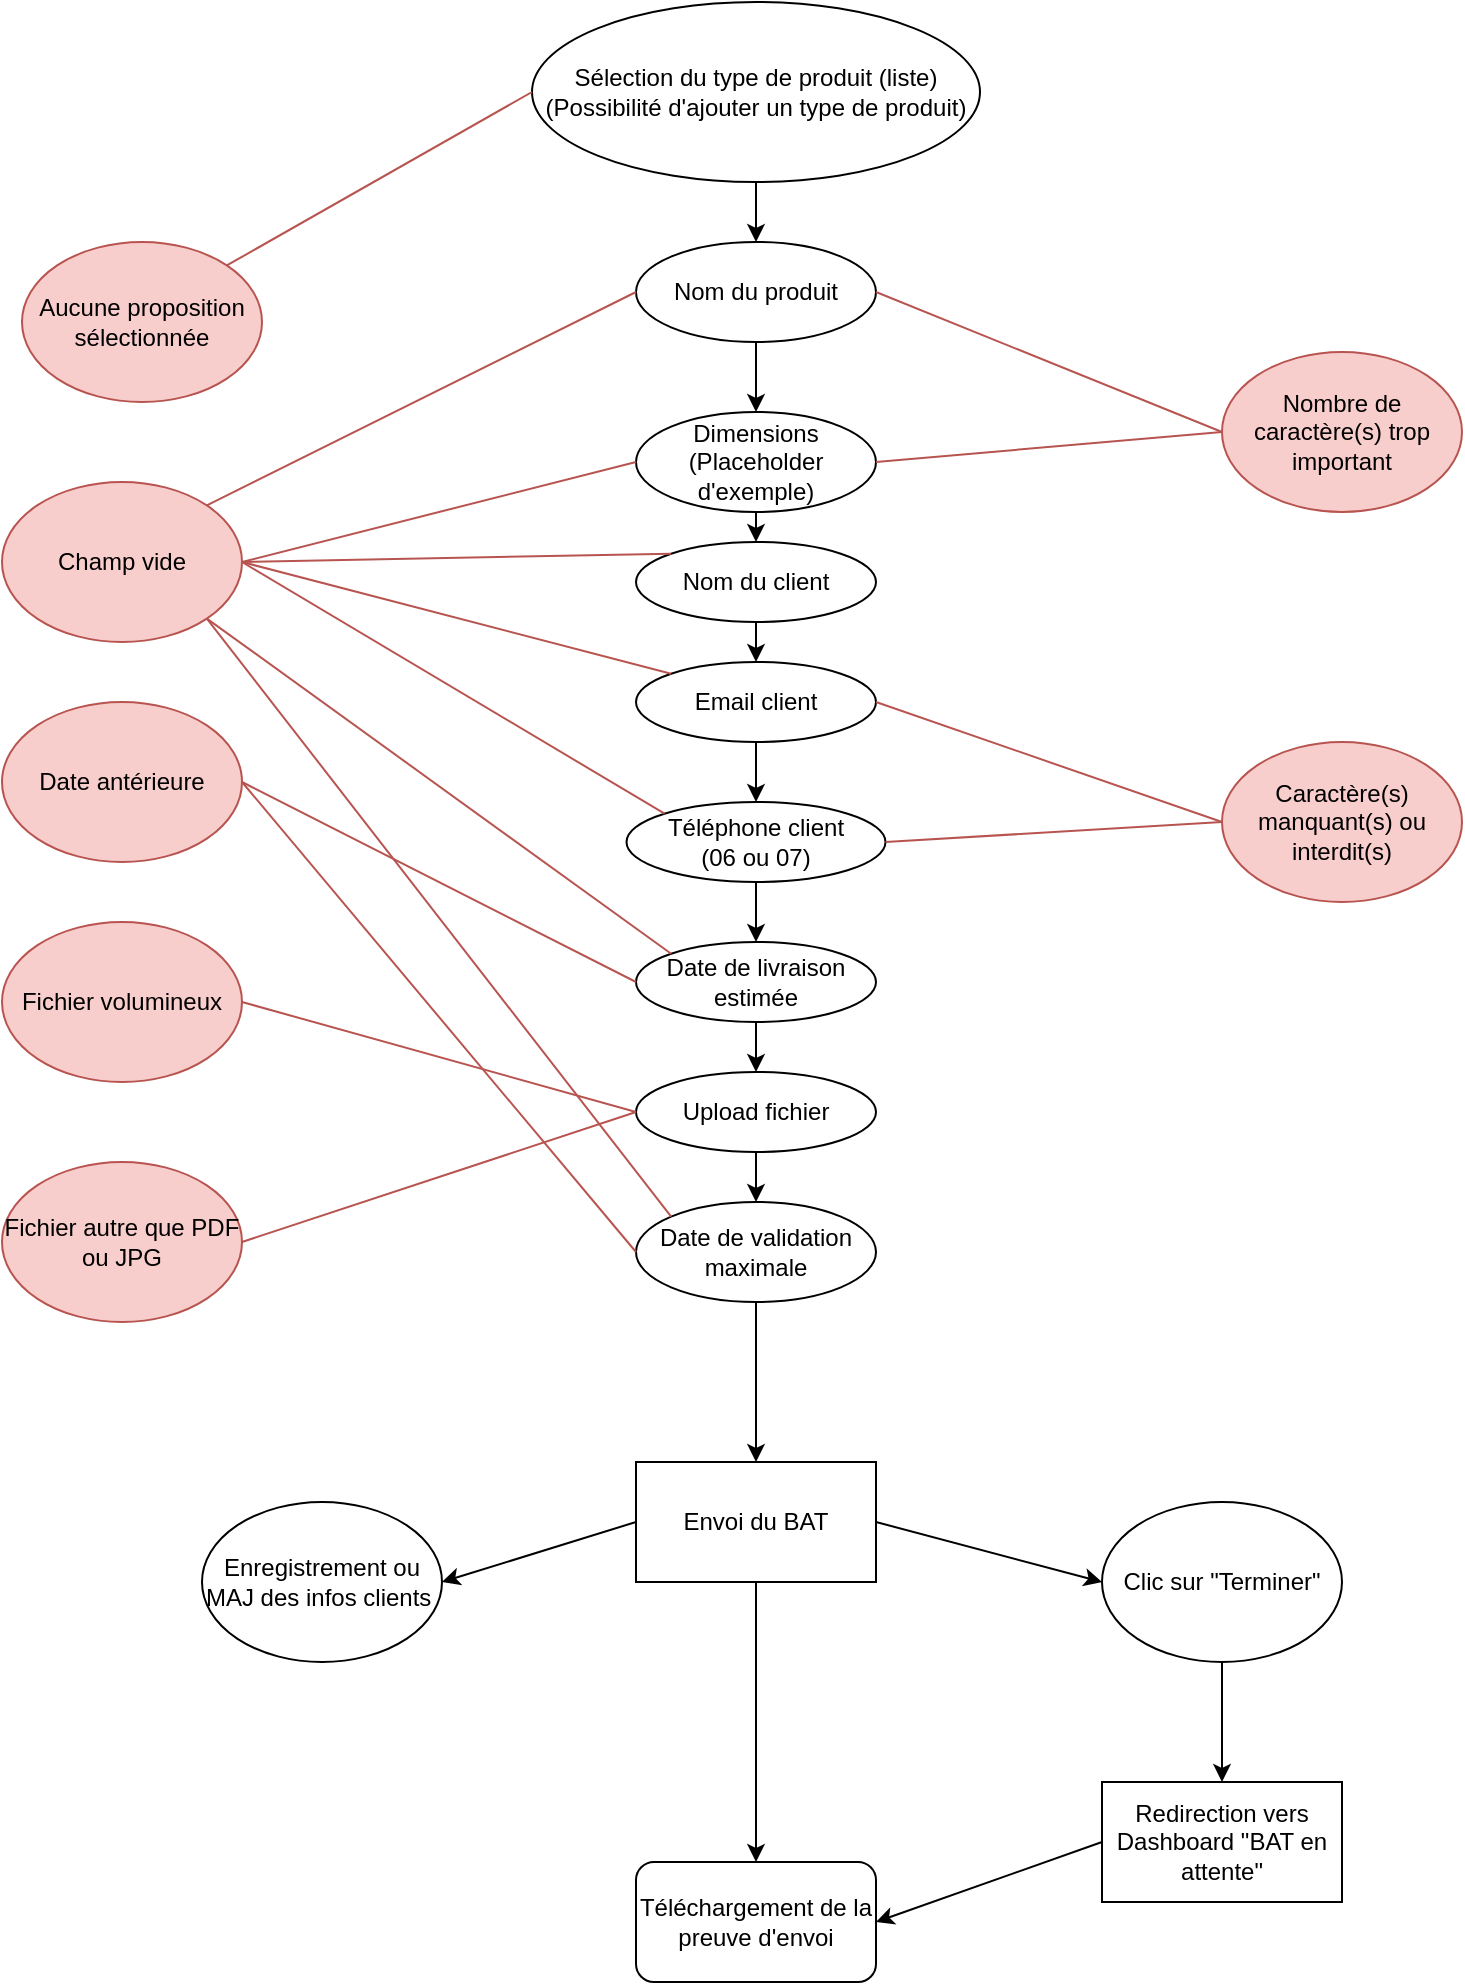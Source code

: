 <mxfile version="14.5.1" type="device"><diagram id="d7sQtXsejuM6UGEVNuEH" name="Page-1"><mxGraphModel dx="1086" dy="816" grid="1" gridSize="10" guides="1" tooltips="1" connect="1" arrows="1" fold="1" page="1" pageScale="1" pageWidth="827" pageHeight="1169" math="0" shadow="0"><root><mxCell id="0"/><mxCell id="1" parent="0"/><mxCell id="m8tOPpRJZW2ETMurDMAU-1" value="Sélection du type de produit (liste)&lt;br&gt;(Possibilité d'ajouter un type de produit)" style="ellipse;whiteSpace=wrap;html=1;" parent="1" vertex="1"><mxGeometry x="285" y="50" width="224" height="90" as="geometry"/></mxCell><mxCell id="m8tOPpRJZW2ETMurDMAU-2" value="Aucune proposition sélectionnée" style="ellipse;whiteSpace=wrap;html=1;fillColor=#f8cecc;strokeColor=#b85450;" parent="1" vertex="1"><mxGeometry x="30" y="170" width="120" height="80" as="geometry"/></mxCell><mxCell id="m8tOPpRJZW2ETMurDMAU-3" value="Champ vide" style="ellipse;whiteSpace=wrap;html=1;fillColor=#f8cecc;strokeColor=#b85450;" parent="1" vertex="1"><mxGeometry x="20" y="290" width="120" height="80" as="geometry"/></mxCell><mxCell id="m8tOPpRJZW2ETMurDMAU-4" value="Date antérieure" style="ellipse;whiteSpace=wrap;html=1;fillColor=#f8cecc;strokeColor=#b85450;" parent="1" vertex="1"><mxGeometry x="20" y="400" width="120" height="80" as="geometry"/></mxCell><mxCell id="m8tOPpRJZW2ETMurDMAU-5" value="Fichier volumineux" style="ellipse;whiteSpace=wrap;html=1;fillColor=#f8cecc;strokeColor=#b85450;" parent="1" vertex="1"><mxGeometry x="20" y="510" width="120" height="80" as="geometry"/></mxCell><mxCell id="m8tOPpRJZW2ETMurDMAU-6" value="Fichier autre que PDF ou JPG" style="ellipse;whiteSpace=wrap;html=1;fillColor=#f8cecc;strokeColor=#b85450;" parent="1" vertex="1"><mxGeometry x="20" y="630" width="120" height="80" as="geometry"/></mxCell><mxCell id="m8tOPpRJZW2ETMurDMAU-7" value="Caractère(s) manquant(s) ou interdit(s)" style="ellipse;whiteSpace=wrap;html=1;fillColor=#f8cecc;strokeColor=#b85450;" parent="1" vertex="1"><mxGeometry x="630" y="420" width="120" height="80" as="geometry"/></mxCell><mxCell id="m8tOPpRJZW2ETMurDMAU-8" value="Nombre de caractère(s) trop important" style="ellipse;whiteSpace=wrap;html=1;fillColor=#f8cecc;strokeColor=#b85450;" parent="1" vertex="1"><mxGeometry x="630" y="225" width="120" height="80" as="geometry"/></mxCell><mxCell id="m8tOPpRJZW2ETMurDMAU-9" value="Nom du produit" style="ellipse;whiteSpace=wrap;html=1;" parent="1" vertex="1"><mxGeometry x="337" y="170" width="120" height="50" as="geometry"/></mxCell><mxCell id="m8tOPpRJZW2ETMurDMAU-10" value="Dimensions (Placeholder d'exemple)" style="ellipse;whiteSpace=wrap;html=1;" parent="1" vertex="1"><mxGeometry x="337" y="255" width="120" height="50" as="geometry"/></mxCell><mxCell id="m8tOPpRJZW2ETMurDMAU-11" value="Nom du client" style="ellipse;whiteSpace=wrap;html=1;" parent="1" vertex="1"><mxGeometry x="337" y="320" width="120" height="40" as="geometry"/></mxCell><mxCell id="m8tOPpRJZW2ETMurDMAU-12" value="Email client" style="ellipse;whiteSpace=wrap;html=1;" parent="1" vertex="1"><mxGeometry x="337" y="380" width="120" height="40" as="geometry"/></mxCell><mxCell id="m8tOPpRJZW2ETMurDMAU-13" value="Téléphone client &lt;br&gt;(06 ou 07)" style="ellipse;whiteSpace=wrap;html=1;" parent="1" vertex="1"><mxGeometry x="332.25" y="450" width="129.5" height="40" as="geometry"/></mxCell><mxCell id="m8tOPpRJZW2ETMurDMAU-14" value="Date de livraison estimée" style="ellipse;whiteSpace=wrap;html=1;" parent="1" vertex="1"><mxGeometry x="337" y="520" width="120" height="40" as="geometry"/></mxCell><mxCell id="m8tOPpRJZW2ETMurDMAU-15" value="Upload fichier" style="ellipse;whiteSpace=wrap;html=1;" parent="1" vertex="1"><mxGeometry x="337" y="585" width="120" height="40" as="geometry"/></mxCell><mxCell id="m8tOPpRJZW2ETMurDMAU-16" value="Date de validation maximale" style="ellipse;whiteSpace=wrap;html=1;" parent="1" vertex="1"><mxGeometry x="337" y="650" width="120" height="50" as="geometry"/></mxCell><mxCell id="m8tOPpRJZW2ETMurDMAU-17" value="Envoi du BAT" style="rounded=0;whiteSpace=wrap;html=1;" parent="1" vertex="1"><mxGeometry x="337" y="780" width="120" height="60" as="geometry"/></mxCell><mxCell id="m8tOPpRJZW2ETMurDMAU-18" value="Enregistrement ou MAJ des infos clients&amp;nbsp;" style="ellipse;whiteSpace=wrap;html=1;" parent="1" vertex="1"><mxGeometry x="120" y="800" width="120" height="80" as="geometry"/></mxCell><mxCell id="m8tOPpRJZW2ETMurDMAU-19" value="Clic sur &quot;Terminer&quot;" style="ellipse;whiteSpace=wrap;html=1;" parent="1" vertex="1"><mxGeometry x="570" y="800" width="120" height="80" as="geometry"/></mxCell><mxCell id="m8tOPpRJZW2ETMurDMAU-20" value="Redirection vers Dashboard &quot;BAT en attente&quot;" style="rounded=0;whiteSpace=wrap;html=1;" parent="1" vertex="1"><mxGeometry x="570" y="940" width="120" height="60" as="geometry"/></mxCell><mxCell id="m8tOPpRJZW2ETMurDMAU-21" value="Téléchargement de la preuve d'envoi" style="rounded=1;whiteSpace=wrap;html=1;" parent="1" vertex="1"><mxGeometry x="337" y="980" width="120" height="60" as="geometry"/></mxCell><mxCell id="m8tOPpRJZW2ETMurDMAU-22" value="" style="endArrow=classic;html=1;exitX=0;exitY=0.5;exitDx=0;exitDy=0;entryX=1;entryY=0.5;entryDx=0;entryDy=0;" parent="1" source="m8tOPpRJZW2ETMurDMAU-17" target="m8tOPpRJZW2ETMurDMAU-18" edge="1"><mxGeometry width="50" height="50" relative="1" as="geometry"><mxPoint x="390" y="750" as="sourcePoint"/><mxPoint x="440" y="700" as="targetPoint"/></mxGeometry></mxCell><mxCell id="m8tOPpRJZW2ETMurDMAU-23" value="" style="endArrow=classic;html=1;exitX=1;exitY=0.5;exitDx=0;exitDy=0;entryX=0;entryY=0.5;entryDx=0;entryDy=0;" parent="1" source="m8tOPpRJZW2ETMurDMAU-17" target="m8tOPpRJZW2ETMurDMAU-19" edge="1"><mxGeometry width="50" height="50" relative="1" as="geometry"><mxPoint x="390" y="750" as="sourcePoint"/><mxPoint x="440" y="700" as="targetPoint"/></mxGeometry></mxCell><mxCell id="m8tOPpRJZW2ETMurDMAU-24" value="" style="endArrow=classic;html=1;exitX=0.5;exitY=1;exitDx=0;exitDy=0;entryX=0.5;entryY=0;entryDx=0;entryDy=0;" parent="1" source="m8tOPpRJZW2ETMurDMAU-19" target="m8tOPpRJZW2ETMurDMAU-20" edge="1"><mxGeometry width="50" height="50" relative="1" as="geometry"><mxPoint x="390" y="750" as="sourcePoint"/><mxPoint x="440" y="700" as="targetPoint"/></mxGeometry></mxCell><mxCell id="m8tOPpRJZW2ETMurDMAU-25" value="" style="endArrow=classic;html=1;exitX=0;exitY=0.5;exitDx=0;exitDy=0;entryX=1;entryY=0.5;entryDx=0;entryDy=0;" parent="1" source="m8tOPpRJZW2ETMurDMAU-20" target="m8tOPpRJZW2ETMurDMAU-21" edge="1"><mxGeometry width="50" height="50" relative="1" as="geometry"><mxPoint x="390" y="750" as="sourcePoint"/><mxPoint x="440" y="700" as="targetPoint"/></mxGeometry></mxCell><mxCell id="m8tOPpRJZW2ETMurDMAU-26" value="" style="endArrow=classic;html=1;exitX=0.5;exitY=1;exitDx=0;exitDy=0;entryX=0.5;entryY=0;entryDx=0;entryDy=0;" parent="1" source="m8tOPpRJZW2ETMurDMAU-17" target="m8tOPpRJZW2ETMurDMAU-21" edge="1"><mxGeometry width="50" height="50" relative="1" as="geometry"><mxPoint x="390" y="750" as="sourcePoint"/><mxPoint x="440" y="700" as="targetPoint"/></mxGeometry></mxCell><mxCell id="m8tOPpRJZW2ETMurDMAU-27" value="" style="endArrow=classic;html=1;exitX=0.5;exitY=1;exitDx=0;exitDy=0;entryX=0.5;entryY=0;entryDx=0;entryDy=0;" parent="1" source="m8tOPpRJZW2ETMurDMAU-16" target="m8tOPpRJZW2ETMurDMAU-17" edge="1"><mxGeometry width="50" height="50" relative="1" as="geometry"><mxPoint x="390" y="750" as="sourcePoint"/><mxPoint x="440" y="700" as="targetPoint"/></mxGeometry></mxCell><mxCell id="m8tOPpRJZW2ETMurDMAU-28" value="" style="endArrow=none;html=1;exitX=0;exitY=0.5;exitDx=0;exitDy=0;entryX=1;entryY=0;entryDx=0;entryDy=0;fillColor=#f8cecc;strokeColor=#b85450;" parent="1" source="m8tOPpRJZW2ETMurDMAU-1" target="m8tOPpRJZW2ETMurDMAU-2" edge="1"><mxGeometry width="50" height="50" relative="1" as="geometry"><mxPoint x="390" y="410" as="sourcePoint"/><mxPoint x="440" y="360" as="targetPoint"/></mxGeometry></mxCell><mxCell id="m8tOPpRJZW2ETMurDMAU-29" value="" style="endArrow=none;html=1;exitX=0;exitY=0.5;exitDx=0;exitDy=0;entryX=1;entryY=0;entryDx=0;entryDy=0;fillColor=#f8cecc;strokeColor=#b85450;" parent="1" source="m8tOPpRJZW2ETMurDMAU-9" target="m8tOPpRJZW2ETMurDMAU-3" edge="1"><mxGeometry width="50" height="50" relative="1" as="geometry"><mxPoint x="300" y="100" as="sourcePoint"/><mxPoint x="142.426" y="141.716" as="targetPoint"/></mxGeometry></mxCell><mxCell id="m8tOPpRJZW2ETMurDMAU-30" value="" style="endArrow=none;html=1;exitX=0;exitY=0.5;exitDx=0;exitDy=0;entryX=1;entryY=0.5;entryDx=0;entryDy=0;fillColor=#f8cecc;strokeColor=#b85450;" parent="1" source="m8tOPpRJZW2ETMurDMAU-8" target="m8tOPpRJZW2ETMurDMAU-9" edge="1"><mxGeometry width="50" height="50" relative="1" as="geometry"><mxPoint x="310" y="110" as="sourcePoint"/><mxPoint x="152.426" y="151.716" as="targetPoint"/></mxGeometry></mxCell><mxCell id="m8tOPpRJZW2ETMurDMAU-32" value="" style="endArrow=none;html=1;exitX=0;exitY=0.5;exitDx=0;exitDy=0;entryX=1;entryY=0.5;entryDx=0;entryDy=0;fillColor=#f8cecc;strokeColor=#b85450;" parent="1" source="m8tOPpRJZW2ETMurDMAU-10" target="m8tOPpRJZW2ETMurDMAU-3" edge="1"><mxGeometry width="50" height="50" relative="1" as="geometry"><mxPoint x="330" y="130" as="sourcePoint"/><mxPoint x="172.426" y="171.716" as="targetPoint"/></mxGeometry></mxCell><mxCell id="m8tOPpRJZW2ETMurDMAU-33" value="" style="endArrow=none;html=1;exitX=0;exitY=0.5;exitDx=0;exitDy=0;entryX=1;entryY=0.5;entryDx=0;entryDy=0;fillColor=#f8cecc;strokeColor=#b85450;" parent="1" source="m8tOPpRJZW2ETMurDMAU-8" target="m8tOPpRJZW2ETMurDMAU-10" edge="1"><mxGeometry width="50" height="50" relative="1" as="geometry"><mxPoint x="340" y="140" as="sourcePoint"/><mxPoint x="182.426" y="181.716" as="targetPoint"/></mxGeometry></mxCell><mxCell id="m8tOPpRJZW2ETMurDMAU-34" value="" style="endArrow=none;html=1;exitX=1;exitY=0.5;exitDx=0;exitDy=0;entryX=0;entryY=0;entryDx=0;entryDy=0;fillColor=#f8cecc;strokeColor=#b85450;" parent="1" source="m8tOPpRJZW2ETMurDMAU-3" target="m8tOPpRJZW2ETMurDMAU-11" edge="1"><mxGeometry width="50" height="50" relative="1" as="geometry"><mxPoint x="350" y="150" as="sourcePoint"/><mxPoint x="192.426" y="191.716" as="targetPoint"/></mxGeometry></mxCell><mxCell id="m8tOPpRJZW2ETMurDMAU-36" value="" style="endArrow=none;html=1;exitX=1;exitY=0.5;exitDx=0;exitDy=0;entryX=0;entryY=0;entryDx=0;entryDy=0;fillColor=#f8cecc;strokeColor=#b85450;" parent="1" source="m8tOPpRJZW2ETMurDMAU-3" target="m8tOPpRJZW2ETMurDMAU-12" edge="1"><mxGeometry width="50" height="50" relative="1" as="geometry"><mxPoint x="360" y="160" as="sourcePoint"/><mxPoint x="202.426" y="201.716" as="targetPoint"/></mxGeometry></mxCell><mxCell id="m8tOPpRJZW2ETMurDMAU-37" value="" style="endArrow=none;html=1;exitX=0;exitY=0.5;exitDx=0;exitDy=0;entryX=1;entryY=0.5;entryDx=0;entryDy=0;fillColor=#f8cecc;strokeColor=#b85450;" parent="1" source="m8tOPpRJZW2ETMurDMAU-7" target="m8tOPpRJZW2ETMurDMAU-12" edge="1"><mxGeometry width="50" height="50" relative="1" as="geometry"><mxPoint x="160" y="290" as="sourcePoint"/><mxPoint x="364.574" y="395.858" as="targetPoint"/></mxGeometry></mxCell><mxCell id="m8tOPpRJZW2ETMurDMAU-38" value="" style="endArrow=none;html=1;exitX=1;exitY=0.5;exitDx=0;exitDy=0;entryX=0;entryY=0.5;entryDx=0;entryDy=0;fillColor=#f8cecc;strokeColor=#b85450;" parent="1" source="m8tOPpRJZW2ETMurDMAU-13" target="m8tOPpRJZW2ETMurDMAU-7" edge="1"><mxGeometry width="50" height="50" relative="1" as="geometry"><mxPoint x="170" y="300" as="sourcePoint"/><mxPoint x="374.574" y="405.858" as="targetPoint"/></mxGeometry></mxCell><mxCell id="m8tOPpRJZW2ETMurDMAU-39" value="" style="endArrow=none;html=1;exitX=1;exitY=0.5;exitDx=0;exitDy=0;entryX=0;entryY=0;entryDx=0;entryDy=0;fillColor=#f8cecc;strokeColor=#b85450;" parent="1" source="m8tOPpRJZW2ETMurDMAU-3" target="m8tOPpRJZW2ETMurDMAU-13" edge="1"><mxGeometry width="50" height="50" relative="1" as="geometry"><mxPoint x="180" y="310" as="sourcePoint"/><mxPoint x="384.574" y="415.858" as="targetPoint"/></mxGeometry></mxCell><mxCell id="m8tOPpRJZW2ETMurDMAU-40" value="" style="endArrow=none;html=1;exitX=1;exitY=1;exitDx=0;exitDy=0;entryX=0;entryY=0;entryDx=0;entryDy=0;fillColor=#f8cecc;strokeColor=#b85450;" parent="1" source="m8tOPpRJZW2ETMurDMAU-3" target="m8tOPpRJZW2ETMurDMAU-14" edge="1"><mxGeometry width="50" height="50" relative="1" as="geometry"><mxPoint x="190" y="320" as="sourcePoint"/><mxPoint x="394.574" y="425.858" as="targetPoint"/></mxGeometry></mxCell><mxCell id="m8tOPpRJZW2ETMurDMAU-41" value="" style="endArrow=none;html=1;exitX=1;exitY=0.5;exitDx=0;exitDy=0;entryX=0;entryY=0.5;entryDx=0;entryDy=0;fillColor=#f8cecc;strokeColor=#b85450;" parent="1" source="m8tOPpRJZW2ETMurDMAU-5" target="m8tOPpRJZW2ETMurDMAU-15" edge="1"><mxGeometry width="50" height="50" relative="1" as="geometry"><mxPoint x="200" y="330" as="sourcePoint"/><mxPoint x="404.574" y="435.858" as="targetPoint"/></mxGeometry></mxCell><mxCell id="m8tOPpRJZW2ETMurDMAU-42" value="" style="endArrow=none;html=1;exitX=1;exitY=0.5;exitDx=0;exitDy=0;entryX=0;entryY=0.5;entryDx=0;entryDy=0;fillColor=#f8cecc;strokeColor=#b85450;" parent="1" source="m8tOPpRJZW2ETMurDMAU-6" target="m8tOPpRJZW2ETMurDMAU-15" edge="1"><mxGeometry width="50" height="50" relative="1" as="geometry"><mxPoint x="210" y="340" as="sourcePoint"/><mxPoint x="414.574" y="445.858" as="targetPoint"/></mxGeometry></mxCell><mxCell id="m8tOPpRJZW2ETMurDMAU-43" value="" style="endArrow=none;html=1;exitX=1;exitY=0.5;exitDx=0;exitDy=0;entryX=0;entryY=0.5;entryDx=0;entryDy=0;fillColor=#f8cecc;strokeColor=#b85450;" parent="1" source="m8tOPpRJZW2ETMurDMAU-4" target="m8tOPpRJZW2ETMurDMAU-14" edge="1"><mxGeometry width="50" height="50" relative="1" as="geometry"><mxPoint x="220" y="350" as="sourcePoint"/><mxPoint x="424.574" y="455.858" as="targetPoint"/></mxGeometry></mxCell><mxCell id="m8tOPpRJZW2ETMurDMAU-44" value="" style="endArrow=none;html=1;exitX=1;exitY=0.5;exitDx=0;exitDy=0;entryX=0;entryY=0.5;entryDx=0;entryDy=0;fillColor=#f8cecc;strokeColor=#b85450;" parent="1" source="m8tOPpRJZW2ETMurDMAU-4" target="m8tOPpRJZW2ETMurDMAU-16" edge="1"><mxGeometry width="50" height="50" relative="1" as="geometry"><mxPoint x="230" y="360" as="sourcePoint"/><mxPoint x="434.574" y="465.858" as="targetPoint"/></mxGeometry></mxCell><mxCell id="m8tOPpRJZW2ETMurDMAU-45" value="" style="endArrow=none;html=1;exitX=1;exitY=1;exitDx=0;exitDy=0;entryX=0;entryY=0;entryDx=0;entryDy=0;fillColor=#f8cecc;strokeColor=#b85450;" parent="1" source="m8tOPpRJZW2ETMurDMAU-3" target="m8tOPpRJZW2ETMurDMAU-16" edge="1"><mxGeometry width="50" height="50" relative="1" as="geometry"><mxPoint x="240" y="370" as="sourcePoint"/><mxPoint x="444.574" y="475.858" as="targetPoint"/></mxGeometry></mxCell><mxCell id="KKwBvrQw2h07EpIuP11i-1" value="" style="endArrow=classic;html=1;exitX=0.5;exitY=1;exitDx=0;exitDy=0;entryX=0.5;entryY=0;entryDx=0;entryDy=0;" edge="1" parent="1" source="m8tOPpRJZW2ETMurDMAU-1" target="m8tOPpRJZW2ETMurDMAU-9"><mxGeometry width="50" height="50" relative="1" as="geometry"><mxPoint x="390" y="440" as="sourcePoint"/><mxPoint x="440" y="390" as="targetPoint"/></mxGeometry></mxCell><mxCell id="KKwBvrQw2h07EpIuP11i-2" value="" style="endArrow=classic;html=1;exitX=0.5;exitY=1;exitDx=0;exitDy=0;entryX=0.5;entryY=0;entryDx=0;entryDy=0;" edge="1" parent="1" source="m8tOPpRJZW2ETMurDMAU-9" target="m8tOPpRJZW2ETMurDMAU-10"><mxGeometry width="50" height="50" relative="1" as="geometry"><mxPoint x="390" y="440" as="sourcePoint"/><mxPoint x="440" y="390" as="targetPoint"/></mxGeometry></mxCell><mxCell id="KKwBvrQw2h07EpIuP11i-3" value="" style="endArrow=classic;html=1;exitX=0.5;exitY=1;exitDx=0;exitDy=0;entryX=0.5;entryY=0;entryDx=0;entryDy=0;" edge="1" parent="1" source="m8tOPpRJZW2ETMurDMAU-10" target="m8tOPpRJZW2ETMurDMAU-11"><mxGeometry width="50" height="50" relative="1" as="geometry"><mxPoint x="390" y="440" as="sourcePoint"/><mxPoint x="440" y="390" as="targetPoint"/></mxGeometry></mxCell><mxCell id="KKwBvrQw2h07EpIuP11i-4" value="" style="endArrow=classic;html=1;exitX=0.5;exitY=1;exitDx=0;exitDy=0;entryX=0.5;entryY=0;entryDx=0;entryDy=0;" edge="1" parent="1" source="m8tOPpRJZW2ETMurDMAU-11" target="m8tOPpRJZW2ETMurDMAU-12"><mxGeometry width="50" height="50" relative="1" as="geometry"><mxPoint x="390" y="440" as="sourcePoint"/><mxPoint x="440" y="390" as="targetPoint"/></mxGeometry></mxCell><mxCell id="KKwBvrQw2h07EpIuP11i-5" value="" style="endArrow=classic;html=1;exitX=0.5;exitY=1;exitDx=0;exitDy=0;entryX=0.5;entryY=0;entryDx=0;entryDy=0;" edge="1" parent="1" source="m8tOPpRJZW2ETMurDMAU-12" target="m8tOPpRJZW2ETMurDMAU-13"><mxGeometry width="50" height="50" relative="1" as="geometry"><mxPoint x="390" y="440" as="sourcePoint"/><mxPoint x="440" y="390" as="targetPoint"/></mxGeometry></mxCell><mxCell id="KKwBvrQw2h07EpIuP11i-6" value="" style="endArrow=classic;html=1;exitX=0.5;exitY=1;exitDx=0;exitDy=0;entryX=0.5;entryY=0;entryDx=0;entryDy=0;" edge="1" parent="1" source="m8tOPpRJZW2ETMurDMAU-13" target="m8tOPpRJZW2ETMurDMAU-14"><mxGeometry width="50" height="50" relative="1" as="geometry"><mxPoint x="390" y="440" as="sourcePoint"/><mxPoint x="440" y="390" as="targetPoint"/></mxGeometry></mxCell><mxCell id="KKwBvrQw2h07EpIuP11i-7" value="" style="endArrow=classic;html=1;exitX=0.5;exitY=1;exitDx=0;exitDy=0;entryX=0.5;entryY=0;entryDx=0;entryDy=0;" edge="1" parent="1" source="m8tOPpRJZW2ETMurDMAU-14" target="m8tOPpRJZW2ETMurDMAU-15"><mxGeometry width="50" height="50" relative="1" as="geometry"><mxPoint x="390" y="440" as="sourcePoint"/><mxPoint x="440" y="390" as="targetPoint"/></mxGeometry></mxCell><mxCell id="KKwBvrQw2h07EpIuP11i-10" value="" style="endArrow=classic;html=1;exitX=0.5;exitY=1;exitDx=0;exitDy=0;entryX=0.5;entryY=0;entryDx=0;entryDy=0;" edge="1" parent="1" source="m8tOPpRJZW2ETMurDMAU-15" target="m8tOPpRJZW2ETMurDMAU-16"><mxGeometry width="50" height="50" relative="1" as="geometry"><mxPoint x="390" y="440" as="sourcePoint"/><mxPoint x="440" y="390" as="targetPoint"/></mxGeometry></mxCell></root></mxGraphModel></diagram></mxfile>
